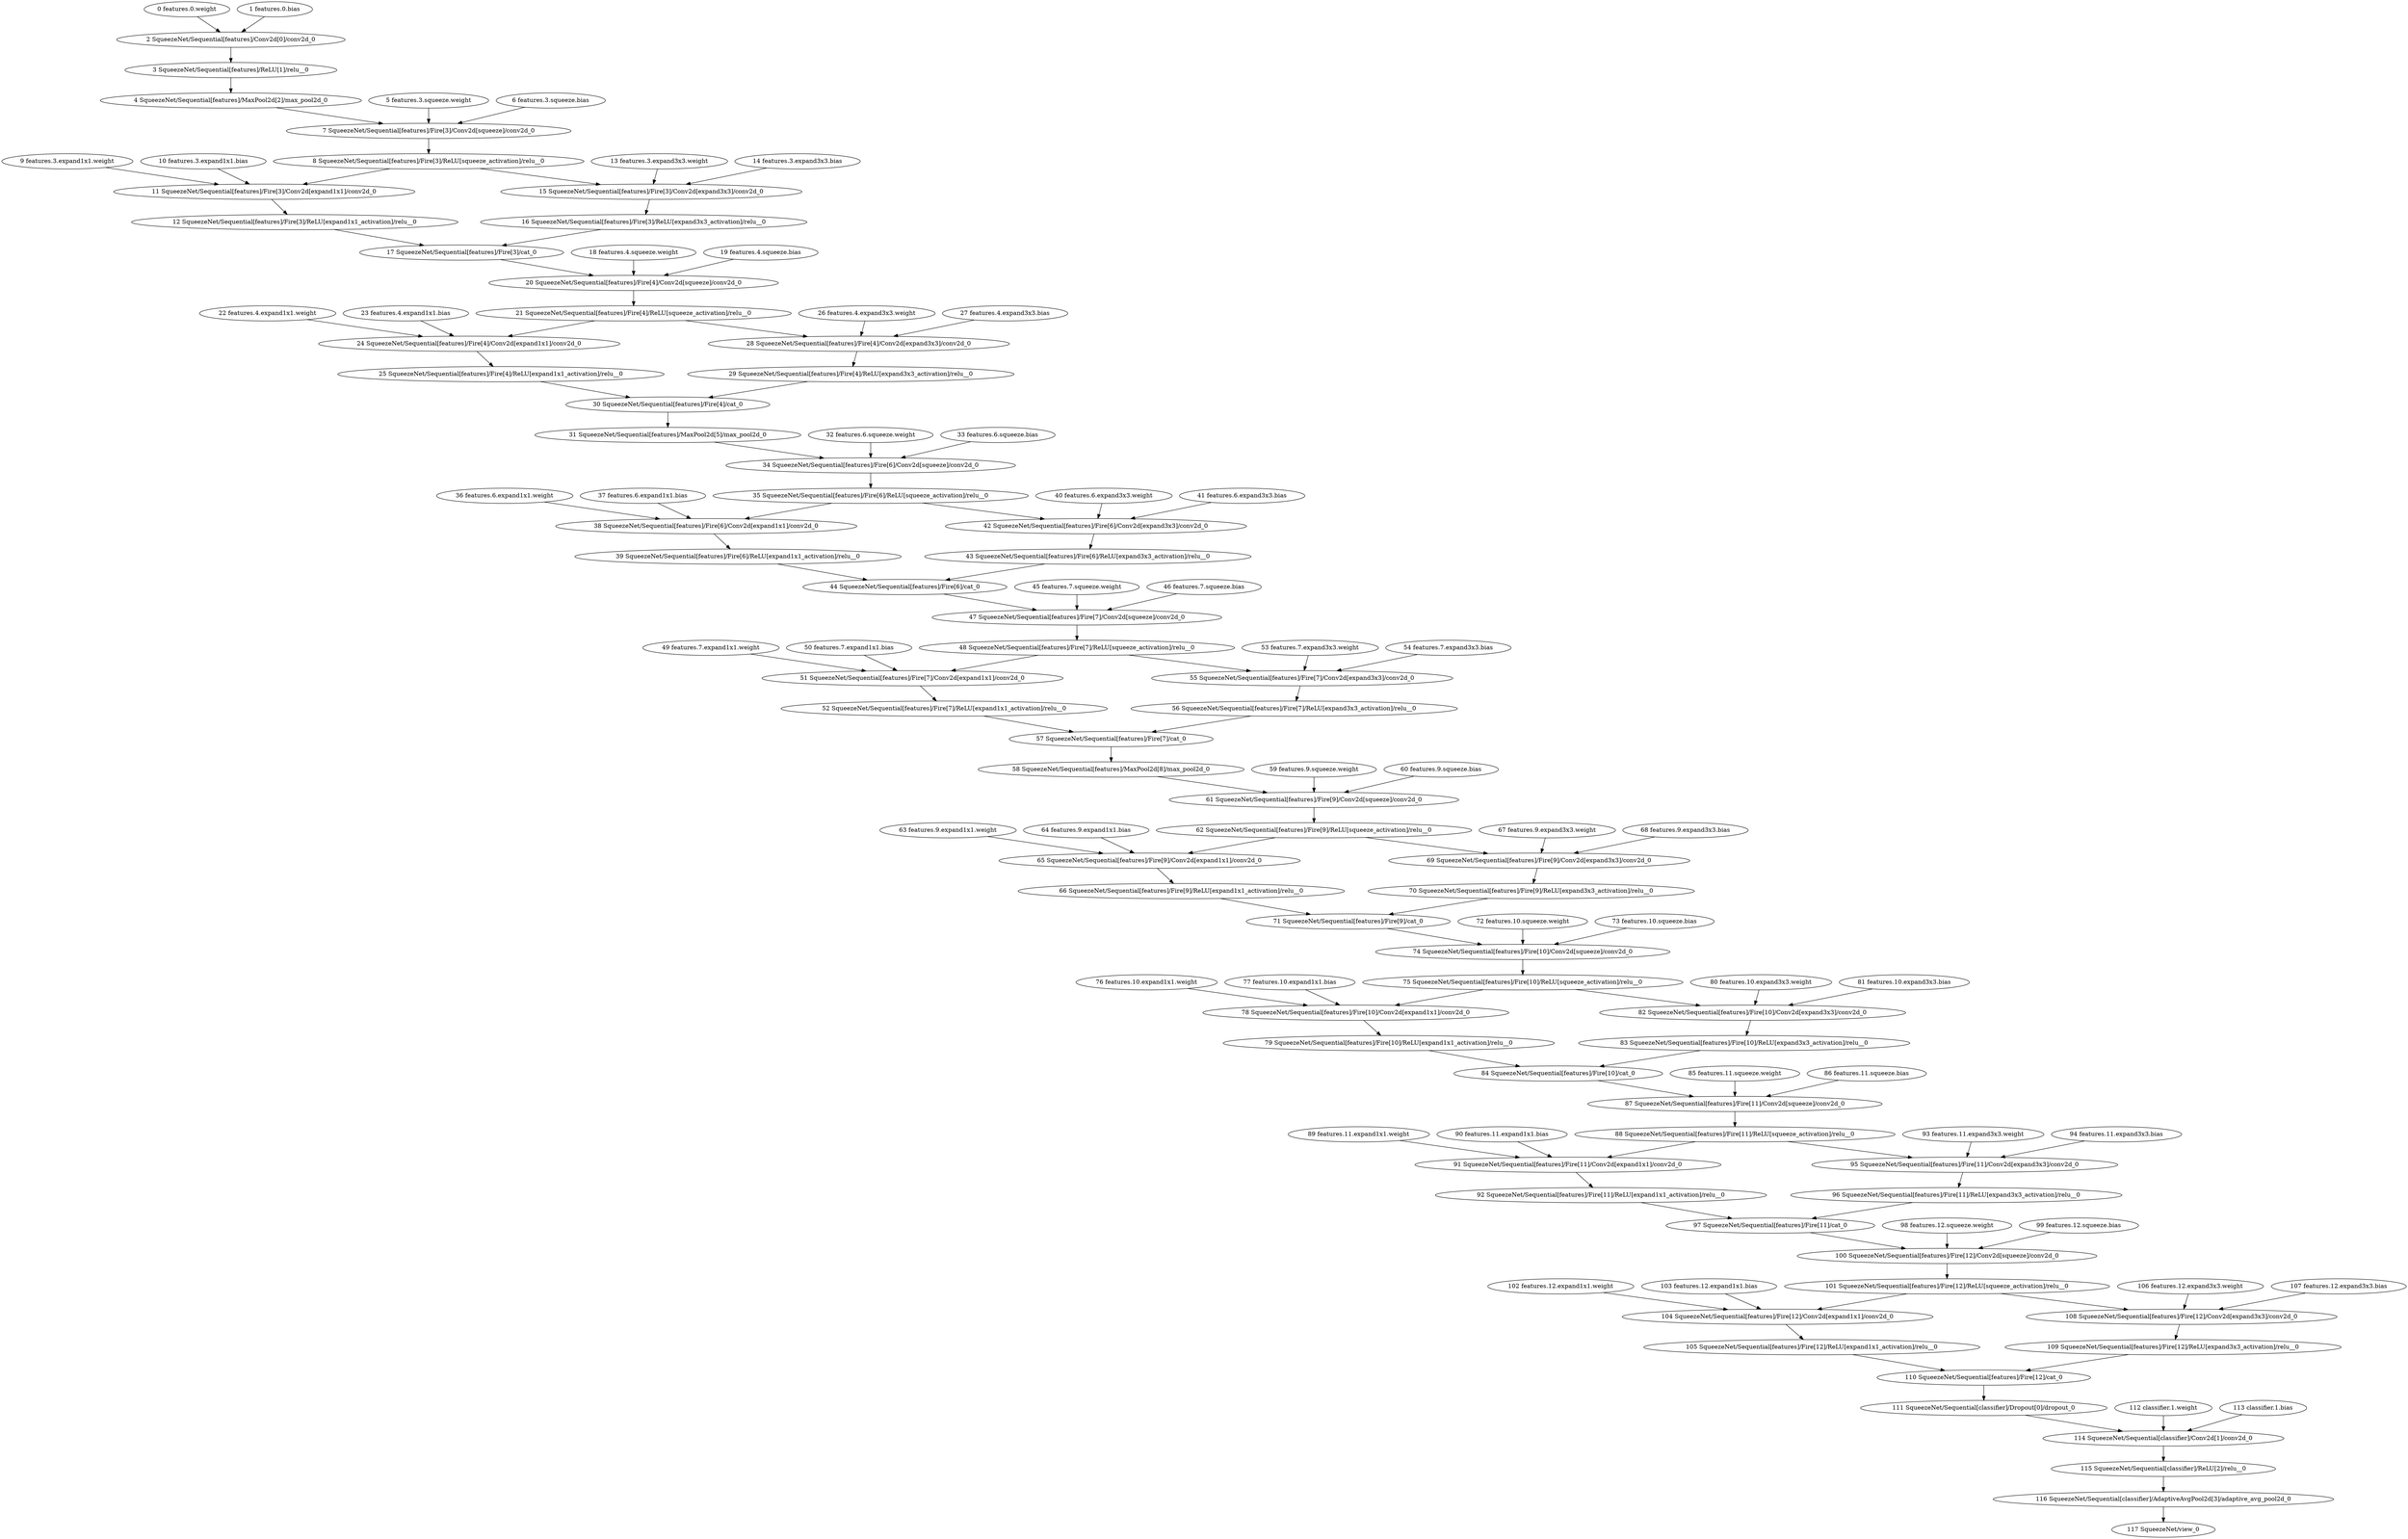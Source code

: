 strict digraph  {
"0 features.0.weight" [id=0, type=nncf_model_const];
"1 features.0.bias" [id=1, type=nncf_model_const];
"2 SqueezeNet/Sequential[features]/Conv2d[0]/conv2d_0" [id=2, type=conv2d];
"3 SqueezeNet/Sequential[features]/ReLU[1]/relu__0" [id=3, type=relu_];
"4 SqueezeNet/Sequential[features]/MaxPool2d[2]/max_pool2d_0" [id=4, type=max_pool2d];
"5 features.3.squeeze.weight" [id=5, type=nncf_model_const];
"6 features.3.squeeze.bias" [id=6, type=nncf_model_const];
"7 SqueezeNet/Sequential[features]/Fire[3]/Conv2d[squeeze]/conv2d_0" [id=7, type=conv2d];
"8 SqueezeNet/Sequential[features]/Fire[3]/ReLU[squeeze_activation]/relu__0" [id=8, type=relu_];
"9 features.3.expand1x1.weight" [id=9, type=nncf_model_const];
"10 features.3.expand1x1.bias" [id=10, type=nncf_model_const];
"11 SqueezeNet/Sequential[features]/Fire[3]/Conv2d[expand1x1]/conv2d_0" [id=11, type=conv2d];
"12 SqueezeNet/Sequential[features]/Fire[3]/ReLU[expand1x1_activation]/relu__0" [id=12, type=relu_];
"13 features.3.expand3x3.weight" [id=13, type=nncf_model_const];
"14 features.3.expand3x3.bias" [id=14, type=nncf_model_const];
"15 SqueezeNet/Sequential[features]/Fire[3]/Conv2d[expand3x3]/conv2d_0" [id=15, type=conv2d];
"16 SqueezeNet/Sequential[features]/Fire[3]/ReLU[expand3x3_activation]/relu__0" [id=16, type=relu_];
"17 SqueezeNet/Sequential[features]/Fire[3]/cat_0" [id=17, type=cat];
"18 features.4.squeeze.weight" [id=18, type=nncf_model_const];
"19 features.4.squeeze.bias" [id=19, type=nncf_model_const];
"20 SqueezeNet/Sequential[features]/Fire[4]/Conv2d[squeeze]/conv2d_0" [id=20, type=conv2d];
"21 SqueezeNet/Sequential[features]/Fire[4]/ReLU[squeeze_activation]/relu__0" [id=21, type=relu_];
"22 features.4.expand1x1.weight" [id=22, type=nncf_model_const];
"23 features.4.expand1x1.bias" [id=23, type=nncf_model_const];
"24 SqueezeNet/Sequential[features]/Fire[4]/Conv2d[expand1x1]/conv2d_0" [id=24, type=conv2d];
"25 SqueezeNet/Sequential[features]/Fire[4]/ReLU[expand1x1_activation]/relu__0" [id=25, type=relu_];
"26 features.4.expand3x3.weight" [id=26, type=nncf_model_const];
"27 features.4.expand3x3.bias" [id=27, type=nncf_model_const];
"28 SqueezeNet/Sequential[features]/Fire[4]/Conv2d[expand3x3]/conv2d_0" [id=28, type=conv2d];
"29 SqueezeNet/Sequential[features]/Fire[4]/ReLU[expand3x3_activation]/relu__0" [id=29, type=relu_];
"30 SqueezeNet/Sequential[features]/Fire[4]/cat_0" [id=30, type=cat];
"31 SqueezeNet/Sequential[features]/MaxPool2d[5]/max_pool2d_0" [id=31, type=max_pool2d];
"32 features.6.squeeze.weight" [id=32, type=nncf_model_const];
"33 features.6.squeeze.bias" [id=33, type=nncf_model_const];
"34 SqueezeNet/Sequential[features]/Fire[6]/Conv2d[squeeze]/conv2d_0" [id=34, type=conv2d];
"35 SqueezeNet/Sequential[features]/Fire[6]/ReLU[squeeze_activation]/relu__0" [id=35, type=relu_];
"36 features.6.expand1x1.weight" [id=36, type=nncf_model_const];
"37 features.6.expand1x1.bias" [id=37, type=nncf_model_const];
"38 SqueezeNet/Sequential[features]/Fire[6]/Conv2d[expand1x1]/conv2d_0" [id=38, type=conv2d];
"39 SqueezeNet/Sequential[features]/Fire[6]/ReLU[expand1x1_activation]/relu__0" [id=39, type=relu_];
"40 features.6.expand3x3.weight" [id=40, type=nncf_model_const];
"41 features.6.expand3x3.bias" [id=41, type=nncf_model_const];
"42 SqueezeNet/Sequential[features]/Fire[6]/Conv2d[expand3x3]/conv2d_0" [id=42, type=conv2d];
"43 SqueezeNet/Sequential[features]/Fire[6]/ReLU[expand3x3_activation]/relu__0" [id=43, type=relu_];
"44 SqueezeNet/Sequential[features]/Fire[6]/cat_0" [id=44, type=cat];
"45 features.7.squeeze.weight" [id=45, type=nncf_model_const];
"46 features.7.squeeze.bias" [id=46, type=nncf_model_const];
"47 SqueezeNet/Sequential[features]/Fire[7]/Conv2d[squeeze]/conv2d_0" [id=47, type=conv2d];
"48 SqueezeNet/Sequential[features]/Fire[7]/ReLU[squeeze_activation]/relu__0" [id=48, type=relu_];
"49 features.7.expand1x1.weight" [id=49, type=nncf_model_const];
"50 features.7.expand1x1.bias" [id=50, type=nncf_model_const];
"51 SqueezeNet/Sequential[features]/Fire[7]/Conv2d[expand1x1]/conv2d_0" [id=51, type=conv2d];
"52 SqueezeNet/Sequential[features]/Fire[7]/ReLU[expand1x1_activation]/relu__0" [id=52, type=relu_];
"53 features.7.expand3x3.weight" [id=53, type=nncf_model_const];
"54 features.7.expand3x3.bias" [id=54, type=nncf_model_const];
"55 SqueezeNet/Sequential[features]/Fire[7]/Conv2d[expand3x3]/conv2d_0" [id=55, type=conv2d];
"56 SqueezeNet/Sequential[features]/Fire[7]/ReLU[expand3x3_activation]/relu__0" [id=56, type=relu_];
"57 SqueezeNet/Sequential[features]/Fire[7]/cat_0" [id=57, type=cat];
"58 SqueezeNet/Sequential[features]/MaxPool2d[8]/max_pool2d_0" [id=58, type=max_pool2d];
"59 features.9.squeeze.weight" [id=59, type=nncf_model_const];
"60 features.9.squeeze.bias" [id=60, type=nncf_model_const];
"61 SqueezeNet/Sequential[features]/Fire[9]/Conv2d[squeeze]/conv2d_0" [id=61, type=conv2d];
"62 SqueezeNet/Sequential[features]/Fire[9]/ReLU[squeeze_activation]/relu__0" [id=62, type=relu_];
"63 features.9.expand1x1.weight" [id=63, type=nncf_model_const];
"64 features.9.expand1x1.bias" [id=64, type=nncf_model_const];
"65 SqueezeNet/Sequential[features]/Fire[9]/Conv2d[expand1x1]/conv2d_0" [id=65, type=conv2d];
"66 SqueezeNet/Sequential[features]/Fire[9]/ReLU[expand1x1_activation]/relu__0" [id=66, type=relu_];
"67 features.9.expand3x3.weight" [id=67, type=nncf_model_const];
"68 features.9.expand3x3.bias" [id=68, type=nncf_model_const];
"69 SqueezeNet/Sequential[features]/Fire[9]/Conv2d[expand3x3]/conv2d_0" [id=69, type=conv2d];
"70 SqueezeNet/Sequential[features]/Fire[9]/ReLU[expand3x3_activation]/relu__0" [id=70, type=relu_];
"71 SqueezeNet/Sequential[features]/Fire[9]/cat_0" [id=71, type=cat];
"72 features.10.squeeze.weight" [id=72, type=nncf_model_const];
"73 features.10.squeeze.bias" [id=73, type=nncf_model_const];
"74 SqueezeNet/Sequential[features]/Fire[10]/Conv2d[squeeze]/conv2d_0" [id=74, type=conv2d];
"75 SqueezeNet/Sequential[features]/Fire[10]/ReLU[squeeze_activation]/relu__0" [id=75, type=relu_];
"76 features.10.expand1x1.weight" [id=76, type=nncf_model_const];
"77 features.10.expand1x1.bias" [id=77, type=nncf_model_const];
"78 SqueezeNet/Sequential[features]/Fire[10]/Conv2d[expand1x1]/conv2d_0" [id=78, type=conv2d];
"79 SqueezeNet/Sequential[features]/Fire[10]/ReLU[expand1x1_activation]/relu__0" [id=79, type=relu_];
"80 features.10.expand3x3.weight" [id=80, type=nncf_model_const];
"81 features.10.expand3x3.bias" [id=81, type=nncf_model_const];
"82 SqueezeNet/Sequential[features]/Fire[10]/Conv2d[expand3x3]/conv2d_0" [id=82, type=conv2d];
"83 SqueezeNet/Sequential[features]/Fire[10]/ReLU[expand3x3_activation]/relu__0" [id=83, type=relu_];
"84 SqueezeNet/Sequential[features]/Fire[10]/cat_0" [id=84, type=cat];
"85 features.11.squeeze.weight" [id=85, type=nncf_model_const];
"86 features.11.squeeze.bias" [id=86, type=nncf_model_const];
"87 SqueezeNet/Sequential[features]/Fire[11]/Conv2d[squeeze]/conv2d_0" [id=87, type=conv2d];
"88 SqueezeNet/Sequential[features]/Fire[11]/ReLU[squeeze_activation]/relu__0" [id=88, type=relu_];
"89 features.11.expand1x1.weight" [id=89, type=nncf_model_const];
"90 features.11.expand1x1.bias" [id=90, type=nncf_model_const];
"91 SqueezeNet/Sequential[features]/Fire[11]/Conv2d[expand1x1]/conv2d_0" [id=91, type=conv2d];
"92 SqueezeNet/Sequential[features]/Fire[11]/ReLU[expand1x1_activation]/relu__0" [id=92, type=relu_];
"93 features.11.expand3x3.weight" [id=93, type=nncf_model_const];
"94 features.11.expand3x3.bias" [id=94, type=nncf_model_const];
"95 SqueezeNet/Sequential[features]/Fire[11]/Conv2d[expand3x3]/conv2d_0" [id=95, type=conv2d];
"96 SqueezeNet/Sequential[features]/Fire[11]/ReLU[expand3x3_activation]/relu__0" [id=96, type=relu_];
"97 SqueezeNet/Sequential[features]/Fire[11]/cat_0" [id=97, type=cat];
"98 features.12.squeeze.weight" [id=98, type=nncf_model_const];
"99 features.12.squeeze.bias" [id=99, type=nncf_model_const];
"100 SqueezeNet/Sequential[features]/Fire[12]/Conv2d[squeeze]/conv2d_0" [id=100, type=conv2d];
"101 SqueezeNet/Sequential[features]/Fire[12]/ReLU[squeeze_activation]/relu__0" [id=101, type=relu_];
"102 features.12.expand1x1.weight" [id=102, type=nncf_model_const];
"103 features.12.expand1x1.bias" [id=103, type=nncf_model_const];
"104 SqueezeNet/Sequential[features]/Fire[12]/Conv2d[expand1x1]/conv2d_0" [id=104, type=conv2d];
"105 SqueezeNet/Sequential[features]/Fire[12]/ReLU[expand1x1_activation]/relu__0" [id=105, type=relu_];
"106 features.12.expand3x3.weight" [id=106, type=nncf_model_const];
"107 features.12.expand3x3.bias" [id=107, type=nncf_model_const];
"108 SqueezeNet/Sequential[features]/Fire[12]/Conv2d[expand3x3]/conv2d_0" [id=108, type=conv2d];
"109 SqueezeNet/Sequential[features]/Fire[12]/ReLU[expand3x3_activation]/relu__0" [id=109, type=relu_];
"110 SqueezeNet/Sequential[features]/Fire[12]/cat_0" [id=110, type=cat];
"111 SqueezeNet/Sequential[classifier]/Dropout[0]/dropout_0" [id=111, type=dropout];
"112 classifier.1.weight" [id=112, type=nncf_model_const];
"113 classifier.1.bias" [id=113, type=nncf_model_const];
"114 SqueezeNet/Sequential[classifier]/Conv2d[1]/conv2d_0" [id=114, type=conv2d];
"115 SqueezeNet/Sequential[classifier]/ReLU[2]/relu__0" [id=115, type=relu_];
"116 SqueezeNet/Sequential[classifier]/AdaptiveAvgPool2d[3]/adaptive_avg_pool2d_0" [id=116, type=adaptive_avg_pool2d];
"117 SqueezeNet/view_0" [id=117, type=view];
"0 features.0.weight" -> "2 SqueezeNet/Sequential[features]/Conv2d[0]/conv2d_0";
"1 features.0.bias" -> "2 SqueezeNet/Sequential[features]/Conv2d[0]/conv2d_0";
"2 SqueezeNet/Sequential[features]/Conv2d[0]/conv2d_0" -> "3 SqueezeNet/Sequential[features]/ReLU[1]/relu__0";
"3 SqueezeNet/Sequential[features]/ReLU[1]/relu__0" -> "4 SqueezeNet/Sequential[features]/MaxPool2d[2]/max_pool2d_0";
"4 SqueezeNet/Sequential[features]/MaxPool2d[2]/max_pool2d_0" -> "7 SqueezeNet/Sequential[features]/Fire[3]/Conv2d[squeeze]/conv2d_0";
"5 features.3.squeeze.weight" -> "7 SqueezeNet/Sequential[features]/Fire[3]/Conv2d[squeeze]/conv2d_0";
"6 features.3.squeeze.bias" -> "7 SqueezeNet/Sequential[features]/Fire[3]/Conv2d[squeeze]/conv2d_0";
"7 SqueezeNet/Sequential[features]/Fire[3]/Conv2d[squeeze]/conv2d_0" -> "8 SqueezeNet/Sequential[features]/Fire[3]/ReLU[squeeze_activation]/relu__0";
"8 SqueezeNet/Sequential[features]/Fire[3]/ReLU[squeeze_activation]/relu__0" -> "11 SqueezeNet/Sequential[features]/Fire[3]/Conv2d[expand1x1]/conv2d_0";
"8 SqueezeNet/Sequential[features]/Fire[3]/ReLU[squeeze_activation]/relu__0" -> "15 SqueezeNet/Sequential[features]/Fire[3]/Conv2d[expand3x3]/conv2d_0";
"9 features.3.expand1x1.weight" -> "11 SqueezeNet/Sequential[features]/Fire[3]/Conv2d[expand1x1]/conv2d_0";
"10 features.3.expand1x1.bias" -> "11 SqueezeNet/Sequential[features]/Fire[3]/Conv2d[expand1x1]/conv2d_0";
"11 SqueezeNet/Sequential[features]/Fire[3]/Conv2d[expand1x1]/conv2d_0" -> "12 SqueezeNet/Sequential[features]/Fire[3]/ReLU[expand1x1_activation]/relu__0";
"12 SqueezeNet/Sequential[features]/Fire[3]/ReLU[expand1x1_activation]/relu__0" -> "17 SqueezeNet/Sequential[features]/Fire[3]/cat_0";
"13 features.3.expand3x3.weight" -> "15 SqueezeNet/Sequential[features]/Fire[3]/Conv2d[expand3x3]/conv2d_0";
"14 features.3.expand3x3.bias" -> "15 SqueezeNet/Sequential[features]/Fire[3]/Conv2d[expand3x3]/conv2d_0";
"15 SqueezeNet/Sequential[features]/Fire[3]/Conv2d[expand3x3]/conv2d_0" -> "16 SqueezeNet/Sequential[features]/Fire[3]/ReLU[expand3x3_activation]/relu__0";
"16 SqueezeNet/Sequential[features]/Fire[3]/ReLU[expand3x3_activation]/relu__0" -> "17 SqueezeNet/Sequential[features]/Fire[3]/cat_0";
"17 SqueezeNet/Sequential[features]/Fire[3]/cat_0" -> "20 SqueezeNet/Sequential[features]/Fire[4]/Conv2d[squeeze]/conv2d_0";
"18 features.4.squeeze.weight" -> "20 SqueezeNet/Sequential[features]/Fire[4]/Conv2d[squeeze]/conv2d_0";
"19 features.4.squeeze.bias" -> "20 SqueezeNet/Sequential[features]/Fire[4]/Conv2d[squeeze]/conv2d_0";
"20 SqueezeNet/Sequential[features]/Fire[4]/Conv2d[squeeze]/conv2d_0" -> "21 SqueezeNet/Sequential[features]/Fire[4]/ReLU[squeeze_activation]/relu__0";
"21 SqueezeNet/Sequential[features]/Fire[4]/ReLU[squeeze_activation]/relu__0" -> "24 SqueezeNet/Sequential[features]/Fire[4]/Conv2d[expand1x1]/conv2d_0";
"21 SqueezeNet/Sequential[features]/Fire[4]/ReLU[squeeze_activation]/relu__0" -> "28 SqueezeNet/Sequential[features]/Fire[4]/Conv2d[expand3x3]/conv2d_0";
"22 features.4.expand1x1.weight" -> "24 SqueezeNet/Sequential[features]/Fire[4]/Conv2d[expand1x1]/conv2d_0";
"23 features.4.expand1x1.bias" -> "24 SqueezeNet/Sequential[features]/Fire[4]/Conv2d[expand1x1]/conv2d_0";
"24 SqueezeNet/Sequential[features]/Fire[4]/Conv2d[expand1x1]/conv2d_0" -> "25 SqueezeNet/Sequential[features]/Fire[4]/ReLU[expand1x1_activation]/relu__0";
"25 SqueezeNet/Sequential[features]/Fire[4]/ReLU[expand1x1_activation]/relu__0" -> "30 SqueezeNet/Sequential[features]/Fire[4]/cat_0";
"26 features.4.expand3x3.weight" -> "28 SqueezeNet/Sequential[features]/Fire[4]/Conv2d[expand3x3]/conv2d_0";
"27 features.4.expand3x3.bias" -> "28 SqueezeNet/Sequential[features]/Fire[4]/Conv2d[expand3x3]/conv2d_0";
"28 SqueezeNet/Sequential[features]/Fire[4]/Conv2d[expand3x3]/conv2d_0" -> "29 SqueezeNet/Sequential[features]/Fire[4]/ReLU[expand3x3_activation]/relu__0";
"29 SqueezeNet/Sequential[features]/Fire[4]/ReLU[expand3x3_activation]/relu__0" -> "30 SqueezeNet/Sequential[features]/Fire[4]/cat_0";
"30 SqueezeNet/Sequential[features]/Fire[4]/cat_0" -> "31 SqueezeNet/Sequential[features]/MaxPool2d[5]/max_pool2d_0";
"31 SqueezeNet/Sequential[features]/MaxPool2d[5]/max_pool2d_0" -> "34 SqueezeNet/Sequential[features]/Fire[6]/Conv2d[squeeze]/conv2d_0";
"32 features.6.squeeze.weight" -> "34 SqueezeNet/Sequential[features]/Fire[6]/Conv2d[squeeze]/conv2d_0";
"33 features.6.squeeze.bias" -> "34 SqueezeNet/Sequential[features]/Fire[6]/Conv2d[squeeze]/conv2d_0";
"34 SqueezeNet/Sequential[features]/Fire[6]/Conv2d[squeeze]/conv2d_0" -> "35 SqueezeNet/Sequential[features]/Fire[6]/ReLU[squeeze_activation]/relu__0";
"35 SqueezeNet/Sequential[features]/Fire[6]/ReLU[squeeze_activation]/relu__0" -> "38 SqueezeNet/Sequential[features]/Fire[6]/Conv2d[expand1x1]/conv2d_0";
"35 SqueezeNet/Sequential[features]/Fire[6]/ReLU[squeeze_activation]/relu__0" -> "42 SqueezeNet/Sequential[features]/Fire[6]/Conv2d[expand3x3]/conv2d_0";
"36 features.6.expand1x1.weight" -> "38 SqueezeNet/Sequential[features]/Fire[6]/Conv2d[expand1x1]/conv2d_0";
"37 features.6.expand1x1.bias" -> "38 SqueezeNet/Sequential[features]/Fire[6]/Conv2d[expand1x1]/conv2d_0";
"38 SqueezeNet/Sequential[features]/Fire[6]/Conv2d[expand1x1]/conv2d_0" -> "39 SqueezeNet/Sequential[features]/Fire[6]/ReLU[expand1x1_activation]/relu__0";
"39 SqueezeNet/Sequential[features]/Fire[6]/ReLU[expand1x1_activation]/relu__0" -> "44 SqueezeNet/Sequential[features]/Fire[6]/cat_0";
"40 features.6.expand3x3.weight" -> "42 SqueezeNet/Sequential[features]/Fire[6]/Conv2d[expand3x3]/conv2d_0";
"41 features.6.expand3x3.bias" -> "42 SqueezeNet/Sequential[features]/Fire[6]/Conv2d[expand3x3]/conv2d_0";
"42 SqueezeNet/Sequential[features]/Fire[6]/Conv2d[expand3x3]/conv2d_0" -> "43 SqueezeNet/Sequential[features]/Fire[6]/ReLU[expand3x3_activation]/relu__0";
"43 SqueezeNet/Sequential[features]/Fire[6]/ReLU[expand3x3_activation]/relu__0" -> "44 SqueezeNet/Sequential[features]/Fire[6]/cat_0";
"44 SqueezeNet/Sequential[features]/Fire[6]/cat_0" -> "47 SqueezeNet/Sequential[features]/Fire[7]/Conv2d[squeeze]/conv2d_0";
"45 features.7.squeeze.weight" -> "47 SqueezeNet/Sequential[features]/Fire[7]/Conv2d[squeeze]/conv2d_0";
"46 features.7.squeeze.bias" -> "47 SqueezeNet/Sequential[features]/Fire[7]/Conv2d[squeeze]/conv2d_0";
"47 SqueezeNet/Sequential[features]/Fire[7]/Conv2d[squeeze]/conv2d_0" -> "48 SqueezeNet/Sequential[features]/Fire[7]/ReLU[squeeze_activation]/relu__0";
"48 SqueezeNet/Sequential[features]/Fire[7]/ReLU[squeeze_activation]/relu__0" -> "51 SqueezeNet/Sequential[features]/Fire[7]/Conv2d[expand1x1]/conv2d_0";
"48 SqueezeNet/Sequential[features]/Fire[7]/ReLU[squeeze_activation]/relu__0" -> "55 SqueezeNet/Sequential[features]/Fire[7]/Conv2d[expand3x3]/conv2d_0";
"49 features.7.expand1x1.weight" -> "51 SqueezeNet/Sequential[features]/Fire[7]/Conv2d[expand1x1]/conv2d_0";
"50 features.7.expand1x1.bias" -> "51 SqueezeNet/Sequential[features]/Fire[7]/Conv2d[expand1x1]/conv2d_0";
"51 SqueezeNet/Sequential[features]/Fire[7]/Conv2d[expand1x1]/conv2d_0" -> "52 SqueezeNet/Sequential[features]/Fire[7]/ReLU[expand1x1_activation]/relu__0";
"52 SqueezeNet/Sequential[features]/Fire[7]/ReLU[expand1x1_activation]/relu__0" -> "57 SqueezeNet/Sequential[features]/Fire[7]/cat_0";
"53 features.7.expand3x3.weight" -> "55 SqueezeNet/Sequential[features]/Fire[7]/Conv2d[expand3x3]/conv2d_0";
"54 features.7.expand3x3.bias" -> "55 SqueezeNet/Sequential[features]/Fire[7]/Conv2d[expand3x3]/conv2d_0";
"55 SqueezeNet/Sequential[features]/Fire[7]/Conv2d[expand3x3]/conv2d_0" -> "56 SqueezeNet/Sequential[features]/Fire[7]/ReLU[expand3x3_activation]/relu__0";
"56 SqueezeNet/Sequential[features]/Fire[7]/ReLU[expand3x3_activation]/relu__0" -> "57 SqueezeNet/Sequential[features]/Fire[7]/cat_0";
"57 SqueezeNet/Sequential[features]/Fire[7]/cat_0" -> "58 SqueezeNet/Sequential[features]/MaxPool2d[8]/max_pool2d_0";
"58 SqueezeNet/Sequential[features]/MaxPool2d[8]/max_pool2d_0" -> "61 SqueezeNet/Sequential[features]/Fire[9]/Conv2d[squeeze]/conv2d_0";
"59 features.9.squeeze.weight" -> "61 SqueezeNet/Sequential[features]/Fire[9]/Conv2d[squeeze]/conv2d_0";
"60 features.9.squeeze.bias" -> "61 SqueezeNet/Sequential[features]/Fire[9]/Conv2d[squeeze]/conv2d_0";
"61 SqueezeNet/Sequential[features]/Fire[9]/Conv2d[squeeze]/conv2d_0" -> "62 SqueezeNet/Sequential[features]/Fire[9]/ReLU[squeeze_activation]/relu__0";
"62 SqueezeNet/Sequential[features]/Fire[9]/ReLU[squeeze_activation]/relu__0" -> "65 SqueezeNet/Sequential[features]/Fire[9]/Conv2d[expand1x1]/conv2d_0";
"62 SqueezeNet/Sequential[features]/Fire[9]/ReLU[squeeze_activation]/relu__0" -> "69 SqueezeNet/Sequential[features]/Fire[9]/Conv2d[expand3x3]/conv2d_0";
"63 features.9.expand1x1.weight" -> "65 SqueezeNet/Sequential[features]/Fire[9]/Conv2d[expand1x1]/conv2d_0";
"64 features.9.expand1x1.bias" -> "65 SqueezeNet/Sequential[features]/Fire[9]/Conv2d[expand1x1]/conv2d_0";
"65 SqueezeNet/Sequential[features]/Fire[9]/Conv2d[expand1x1]/conv2d_0" -> "66 SqueezeNet/Sequential[features]/Fire[9]/ReLU[expand1x1_activation]/relu__0";
"66 SqueezeNet/Sequential[features]/Fire[9]/ReLU[expand1x1_activation]/relu__0" -> "71 SqueezeNet/Sequential[features]/Fire[9]/cat_0";
"67 features.9.expand3x3.weight" -> "69 SqueezeNet/Sequential[features]/Fire[9]/Conv2d[expand3x3]/conv2d_0";
"68 features.9.expand3x3.bias" -> "69 SqueezeNet/Sequential[features]/Fire[9]/Conv2d[expand3x3]/conv2d_0";
"69 SqueezeNet/Sequential[features]/Fire[9]/Conv2d[expand3x3]/conv2d_0" -> "70 SqueezeNet/Sequential[features]/Fire[9]/ReLU[expand3x3_activation]/relu__0";
"70 SqueezeNet/Sequential[features]/Fire[9]/ReLU[expand3x3_activation]/relu__0" -> "71 SqueezeNet/Sequential[features]/Fire[9]/cat_0";
"71 SqueezeNet/Sequential[features]/Fire[9]/cat_0" -> "74 SqueezeNet/Sequential[features]/Fire[10]/Conv2d[squeeze]/conv2d_0";
"72 features.10.squeeze.weight" -> "74 SqueezeNet/Sequential[features]/Fire[10]/Conv2d[squeeze]/conv2d_0";
"73 features.10.squeeze.bias" -> "74 SqueezeNet/Sequential[features]/Fire[10]/Conv2d[squeeze]/conv2d_0";
"74 SqueezeNet/Sequential[features]/Fire[10]/Conv2d[squeeze]/conv2d_0" -> "75 SqueezeNet/Sequential[features]/Fire[10]/ReLU[squeeze_activation]/relu__0";
"75 SqueezeNet/Sequential[features]/Fire[10]/ReLU[squeeze_activation]/relu__0" -> "78 SqueezeNet/Sequential[features]/Fire[10]/Conv2d[expand1x1]/conv2d_0";
"75 SqueezeNet/Sequential[features]/Fire[10]/ReLU[squeeze_activation]/relu__0" -> "82 SqueezeNet/Sequential[features]/Fire[10]/Conv2d[expand3x3]/conv2d_0";
"76 features.10.expand1x1.weight" -> "78 SqueezeNet/Sequential[features]/Fire[10]/Conv2d[expand1x1]/conv2d_0";
"77 features.10.expand1x1.bias" -> "78 SqueezeNet/Sequential[features]/Fire[10]/Conv2d[expand1x1]/conv2d_0";
"78 SqueezeNet/Sequential[features]/Fire[10]/Conv2d[expand1x1]/conv2d_0" -> "79 SqueezeNet/Sequential[features]/Fire[10]/ReLU[expand1x1_activation]/relu__0";
"79 SqueezeNet/Sequential[features]/Fire[10]/ReLU[expand1x1_activation]/relu__0" -> "84 SqueezeNet/Sequential[features]/Fire[10]/cat_0";
"80 features.10.expand3x3.weight" -> "82 SqueezeNet/Sequential[features]/Fire[10]/Conv2d[expand3x3]/conv2d_0";
"81 features.10.expand3x3.bias" -> "82 SqueezeNet/Sequential[features]/Fire[10]/Conv2d[expand3x3]/conv2d_0";
"82 SqueezeNet/Sequential[features]/Fire[10]/Conv2d[expand3x3]/conv2d_0" -> "83 SqueezeNet/Sequential[features]/Fire[10]/ReLU[expand3x3_activation]/relu__0";
"83 SqueezeNet/Sequential[features]/Fire[10]/ReLU[expand3x3_activation]/relu__0" -> "84 SqueezeNet/Sequential[features]/Fire[10]/cat_0";
"84 SqueezeNet/Sequential[features]/Fire[10]/cat_0" -> "87 SqueezeNet/Sequential[features]/Fire[11]/Conv2d[squeeze]/conv2d_0";
"85 features.11.squeeze.weight" -> "87 SqueezeNet/Sequential[features]/Fire[11]/Conv2d[squeeze]/conv2d_0";
"86 features.11.squeeze.bias" -> "87 SqueezeNet/Sequential[features]/Fire[11]/Conv2d[squeeze]/conv2d_0";
"87 SqueezeNet/Sequential[features]/Fire[11]/Conv2d[squeeze]/conv2d_0" -> "88 SqueezeNet/Sequential[features]/Fire[11]/ReLU[squeeze_activation]/relu__0";
"88 SqueezeNet/Sequential[features]/Fire[11]/ReLU[squeeze_activation]/relu__0" -> "91 SqueezeNet/Sequential[features]/Fire[11]/Conv2d[expand1x1]/conv2d_0";
"88 SqueezeNet/Sequential[features]/Fire[11]/ReLU[squeeze_activation]/relu__0" -> "95 SqueezeNet/Sequential[features]/Fire[11]/Conv2d[expand3x3]/conv2d_0";
"89 features.11.expand1x1.weight" -> "91 SqueezeNet/Sequential[features]/Fire[11]/Conv2d[expand1x1]/conv2d_0";
"90 features.11.expand1x1.bias" -> "91 SqueezeNet/Sequential[features]/Fire[11]/Conv2d[expand1x1]/conv2d_0";
"91 SqueezeNet/Sequential[features]/Fire[11]/Conv2d[expand1x1]/conv2d_0" -> "92 SqueezeNet/Sequential[features]/Fire[11]/ReLU[expand1x1_activation]/relu__0";
"92 SqueezeNet/Sequential[features]/Fire[11]/ReLU[expand1x1_activation]/relu__0" -> "97 SqueezeNet/Sequential[features]/Fire[11]/cat_0";
"93 features.11.expand3x3.weight" -> "95 SqueezeNet/Sequential[features]/Fire[11]/Conv2d[expand3x3]/conv2d_0";
"94 features.11.expand3x3.bias" -> "95 SqueezeNet/Sequential[features]/Fire[11]/Conv2d[expand3x3]/conv2d_0";
"95 SqueezeNet/Sequential[features]/Fire[11]/Conv2d[expand3x3]/conv2d_0" -> "96 SqueezeNet/Sequential[features]/Fire[11]/ReLU[expand3x3_activation]/relu__0";
"96 SqueezeNet/Sequential[features]/Fire[11]/ReLU[expand3x3_activation]/relu__0" -> "97 SqueezeNet/Sequential[features]/Fire[11]/cat_0";
"97 SqueezeNet/Sequential[features]/Fire[11]/cat_0" -> "100 SqueezeNet/Sequential[features]/Fire[12]/Conv2d[squeeze]/conv2d_0";
"98 features.12.squeeze.weight" -> "100 SqueezeNet/Sequential[features]/Fire[12]/Conv2d[squeeze]/conv2d_0";
"99 features.12.squeeze.bias" -> "100 SqueezeNet/Sequential[features]/Fire[12]/Conv2d[squeeze]/conv2d_0";
"100 SqueezeNet/Sequential[features]/Fire[12]/Conv2d[squeeze]/conv2d_0" -> "101 SqueezeNet/Sequential[features]/Fire[12]/ReLU[squeeze_activation]/relu__0";
"101 SqueezeNet/Sequential[features]/Fire[12]/ReLU[squeeze_activation]/relu__0" -> "104 SqueezeNet/Sequential[features]/Fire[12]/Conv2d[expand1x1]/conv2d_0";
"101 SqueezeNet/Sequential[features]/Fire[12]/ReLU[squeeze_activation]/relu__0" -> "108 SqueezeNet/Sequential[features]/Fire[12]/Conv2d[expand3x3]/conv2d_0";
"102 features.12.expand1x1.weight" -> "104 SqueezeNet/Sequential[features]/Fire[12]/Conv2d[expand1x1]/conv2d_0";
"103 features.12.expand1x1.bias" -> "104 SqueezeNet/Sequential[features]/Fire[12]/Conv2d[expand1x1]/conv2d_0";
"104 SqueezeNet/Sequential[features]/Fire[12]/Conv2d[expand1x1]/conv2d_0" -> "105 SqueezeNet/Sequential[features]/Fire[12]/ReLU[expand1x1_activation]/relu__0";
"105 SqueezeNet/Sequential[features]/Fire[12]/ReLU[expand1x1_activation]/relu__0" -> "110 SqueezeNet/Sequential[features]/Fire[12]/cat_0";
"106 features.12.expand3x3.weight" -> "108 SqueezeNet/Sequential[features]/Fire[12]/Conv2d[expand3x3]/conv2d_0";
"107 features.12.expand3x3.bias" -> "108 SqueezeNet/Sequential[features]/Fire[12]/Conv2d[expand3x3]/conv2d_0";
"108 SqueezeNet/Sequential[features]/Fire[12]/Conv2d[expand3x3]/conv2d_0" -> "109 SqueezeNet/Sequential[features]/Fire[12]/ReLU[expand3x3_activation]/relu__0";
"109 SqueezeNet/Sequential[features]/Fire[12]/ReLU[expand3x3_activation]/relu__0" -> "110 SqueezeNet/Sequential[features]/Fire[12]/cat_0";
"110 SqueezeNet/Sequential[features]/Fire[12]/cat_0" -> "111 SqueezeNet/Sequential[classifier]/Dropout[0]/dropout_0";
"111 SqueezeNet/Sequential[classifier]/Dropout[0]/dropout_0" -> "114 SqueezeNet/Sequential[classifier]/Conv2d[1]/conv2d_0";
"112 classifier.1.weight" -> "114 SqueezeNet/Sequential[classifier]/Conv2d[1]/conv2d_0";
"113 classifier.1.bias" -> "114 SqueezeNet/Sequential[classifier]/Conv2d[1]/conv2d_0";
"114 SqueezeNet/Sequential[classifier]/Conv2d[1]/conv2d_0" -> "115 SqueezeNet/Sequential[classifier]/ReLU[2]/relu__0";
"115 SqueezeNet/Sequential[classifier]/ReLU[2]/relu__0" -> "116 SqueezeNet/Sequential[classifier]/AdaptiveAvgPool2d[3]/adaptive_avg_pool2d_0";
"116 SqueezeNet/Sequential[classifier]/AdaptiveAvgPool2d[3]/adaptive_avg_pool2d_0" -> "117 SqueezeNet/view_0";
}
